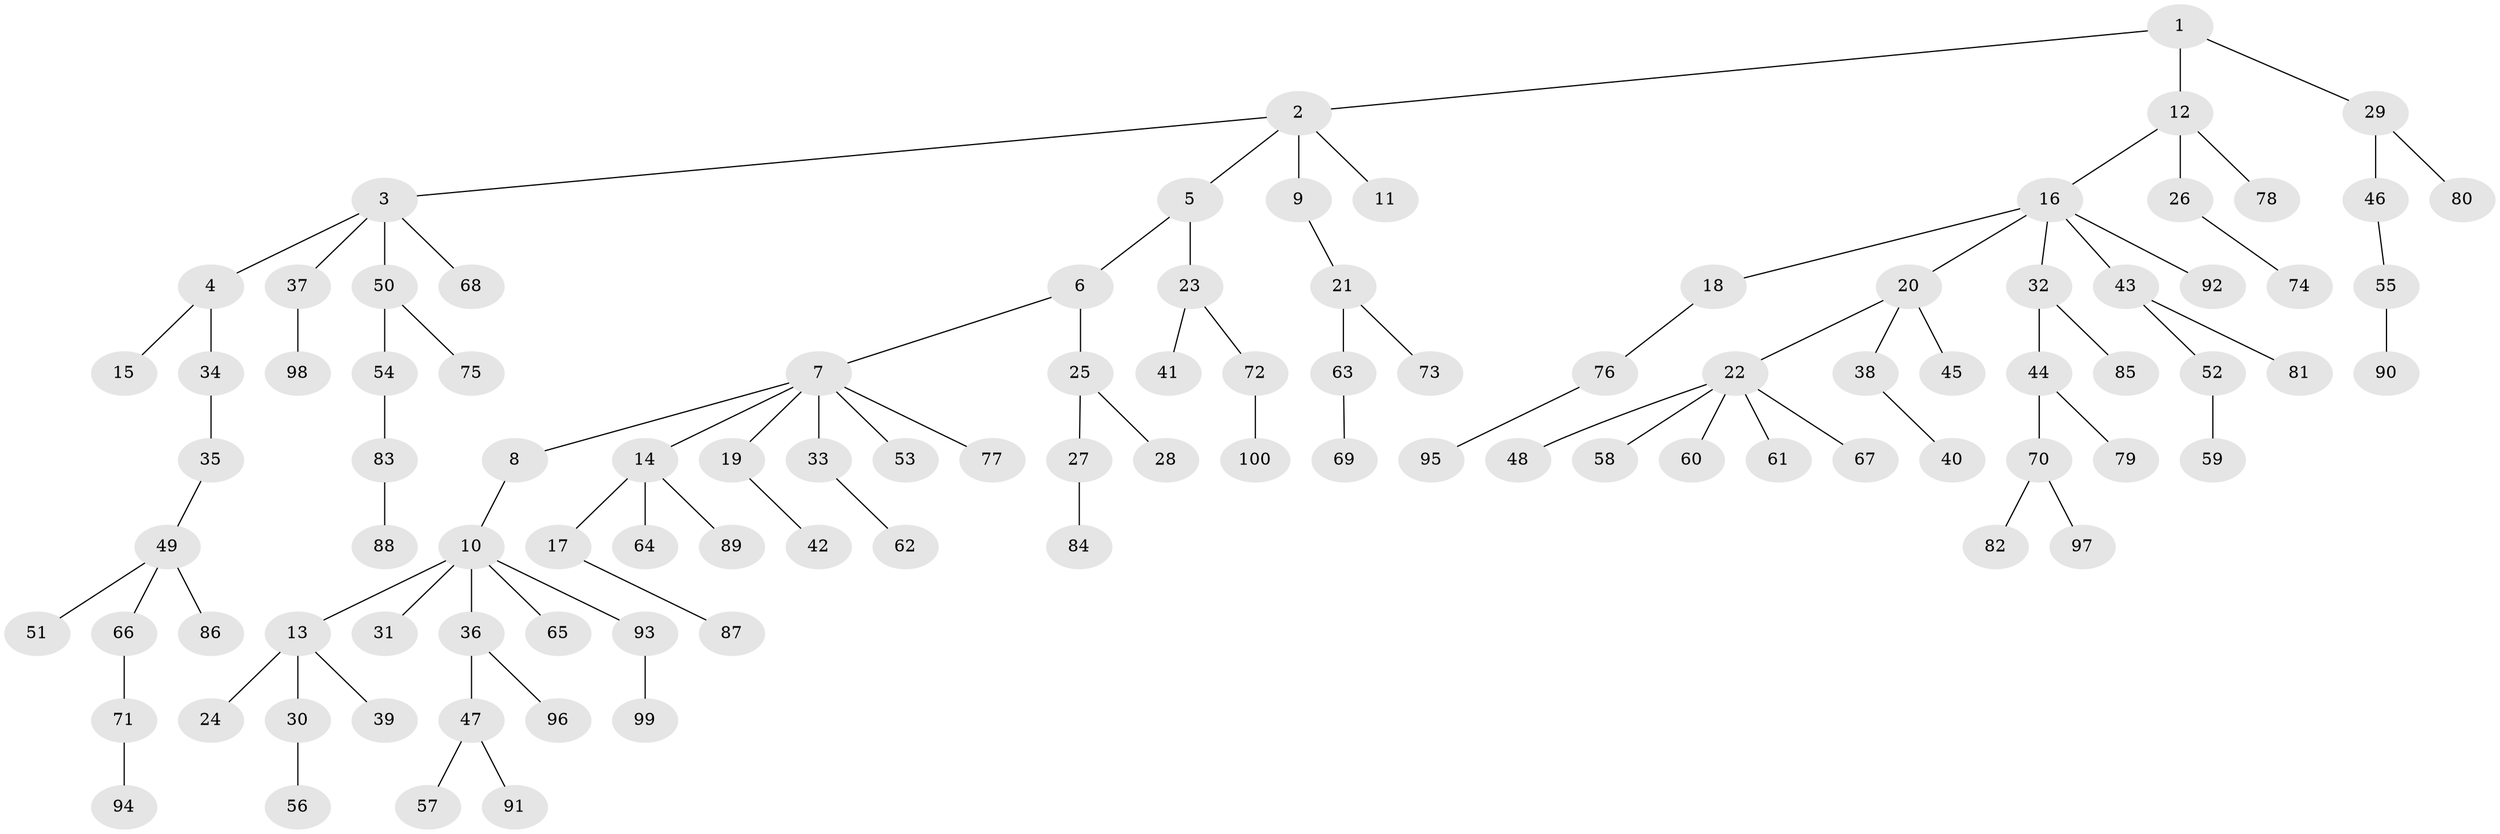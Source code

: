 // Generated by graph-tools (version 1.1) at 2025/11/02/21/25 10:11:10]
// undirected, 100 vertices, 99 edges
graph export_dot {
graph [start="1"]
  node [color=gray90,style=filled];
  1;
  2;
  3;
  4;
  5;
  6;
  7;
  8;
  9;
  10;
  11;
  12;
  13;
  14;
  15;
  16;
  17;
  18;
  19;
  20;
  21;
  22;
  23;
  24;
  25;
  26;
  27;
  28;
  29;
  30;
  31;
  32;
  33;
  34;
  35;
  36;
  37;
  38;
  39;
  40;
  41;
  42;
  43;
  44;
  45;
  46;
  47;
  48;
  49;
  50;
  51;
  52;
  53;
  54;
  55;
  56;
  57;
  58;
  59;
  60;
  61;
  62;
  63;
  64;
  65;
  66;
  67;
  68;
  69;
  70;
  71;
  72;
  73;
  74;
  75;
  76;
  77;
  78;
  79;
  80;
  81;
  82;
  83;
  84;
  85;
  86;
  87;
  88;
  89;
  90;
  91;
  92;
  93;
  94;
  95;
  96;
  97;
  98;
  99;
  100;
  1 -- 2;
  1 -- 12;
  1 -- 29;
  2 -- 3;
  2 -- 5;
  2 -- 9;
  2 -- 11;
  3 -- 4;
  3 -- 37;
  3 -- 50;
  3 -- 68;
  4 -- 15;
  4 -- 34;
  5 -- 6;
  5 -- 23;
  6 -- 7;
  6 -- 25;
  7 -- 8;
  7 -- 14;
  7 -- 19;
  7 -- 33;
  7 -- 53;
  7 -- 77;
  8 -- 10;
  9 -- 21;
  10 -- 13;
  10 -- 31;
  10 -- 36;
  10 -- 65;
  10 -- 93;
  12 -- 16;
  12 -- 26;
  12 -- 78;
  13 -- 24;
  13 -- 30;
  13 -- 39;
  14 -- 17;
  14 -- 64;
  14 -- 89;
  16 -- 18;
  16 -- 20;
  16 -- 32;
  16 -- 43;
  16 -- 92;
  17 -- 87;
  18 -- 76;
  19 -- 42;
  20 -- 22;
  20 -- 38;
  20 -- 45;
  21 -- 63;
  21 -- 73;
  22 -- 48;
  22 -- 58;
  22 -- 60;
  22 -- 61;
  22 -- 67;
  23 -- 41;
  23 -- 72;
  25 -- 27;
  25 -- 28;
  26 -- 74;
  27 -- 84;
  29 -- 46;
  29 -- 80;
  30 -- 56;
  32 -- 44;
  32 -- 85;
  33 -- 62;
  34 -- 35;
  35 -- 49;
  36 -- 47;
  36 -- 96;
  37 -- 98;
  38 -- 40;
  43 -- 52;
  43 -- 81;
  44 -- 70;
  44 -- 79;
  46 -- 55;
  47 -- 57;
  47 -- 91;
  49 -- 51;
  49 -- 66;
  49 -- 86;
  50 -- 54;
  50 -- 75;
  52 -- 59;
  54 -- 83;
  55 -- 90;
  63 -- 69;
  66 -- 71;
  70 -- 82;
  70 -- 97;
  71 -- 94;
  72 -- 100;
  76 -- 95;
  83 -- 88;
  93 -- 99;
}
